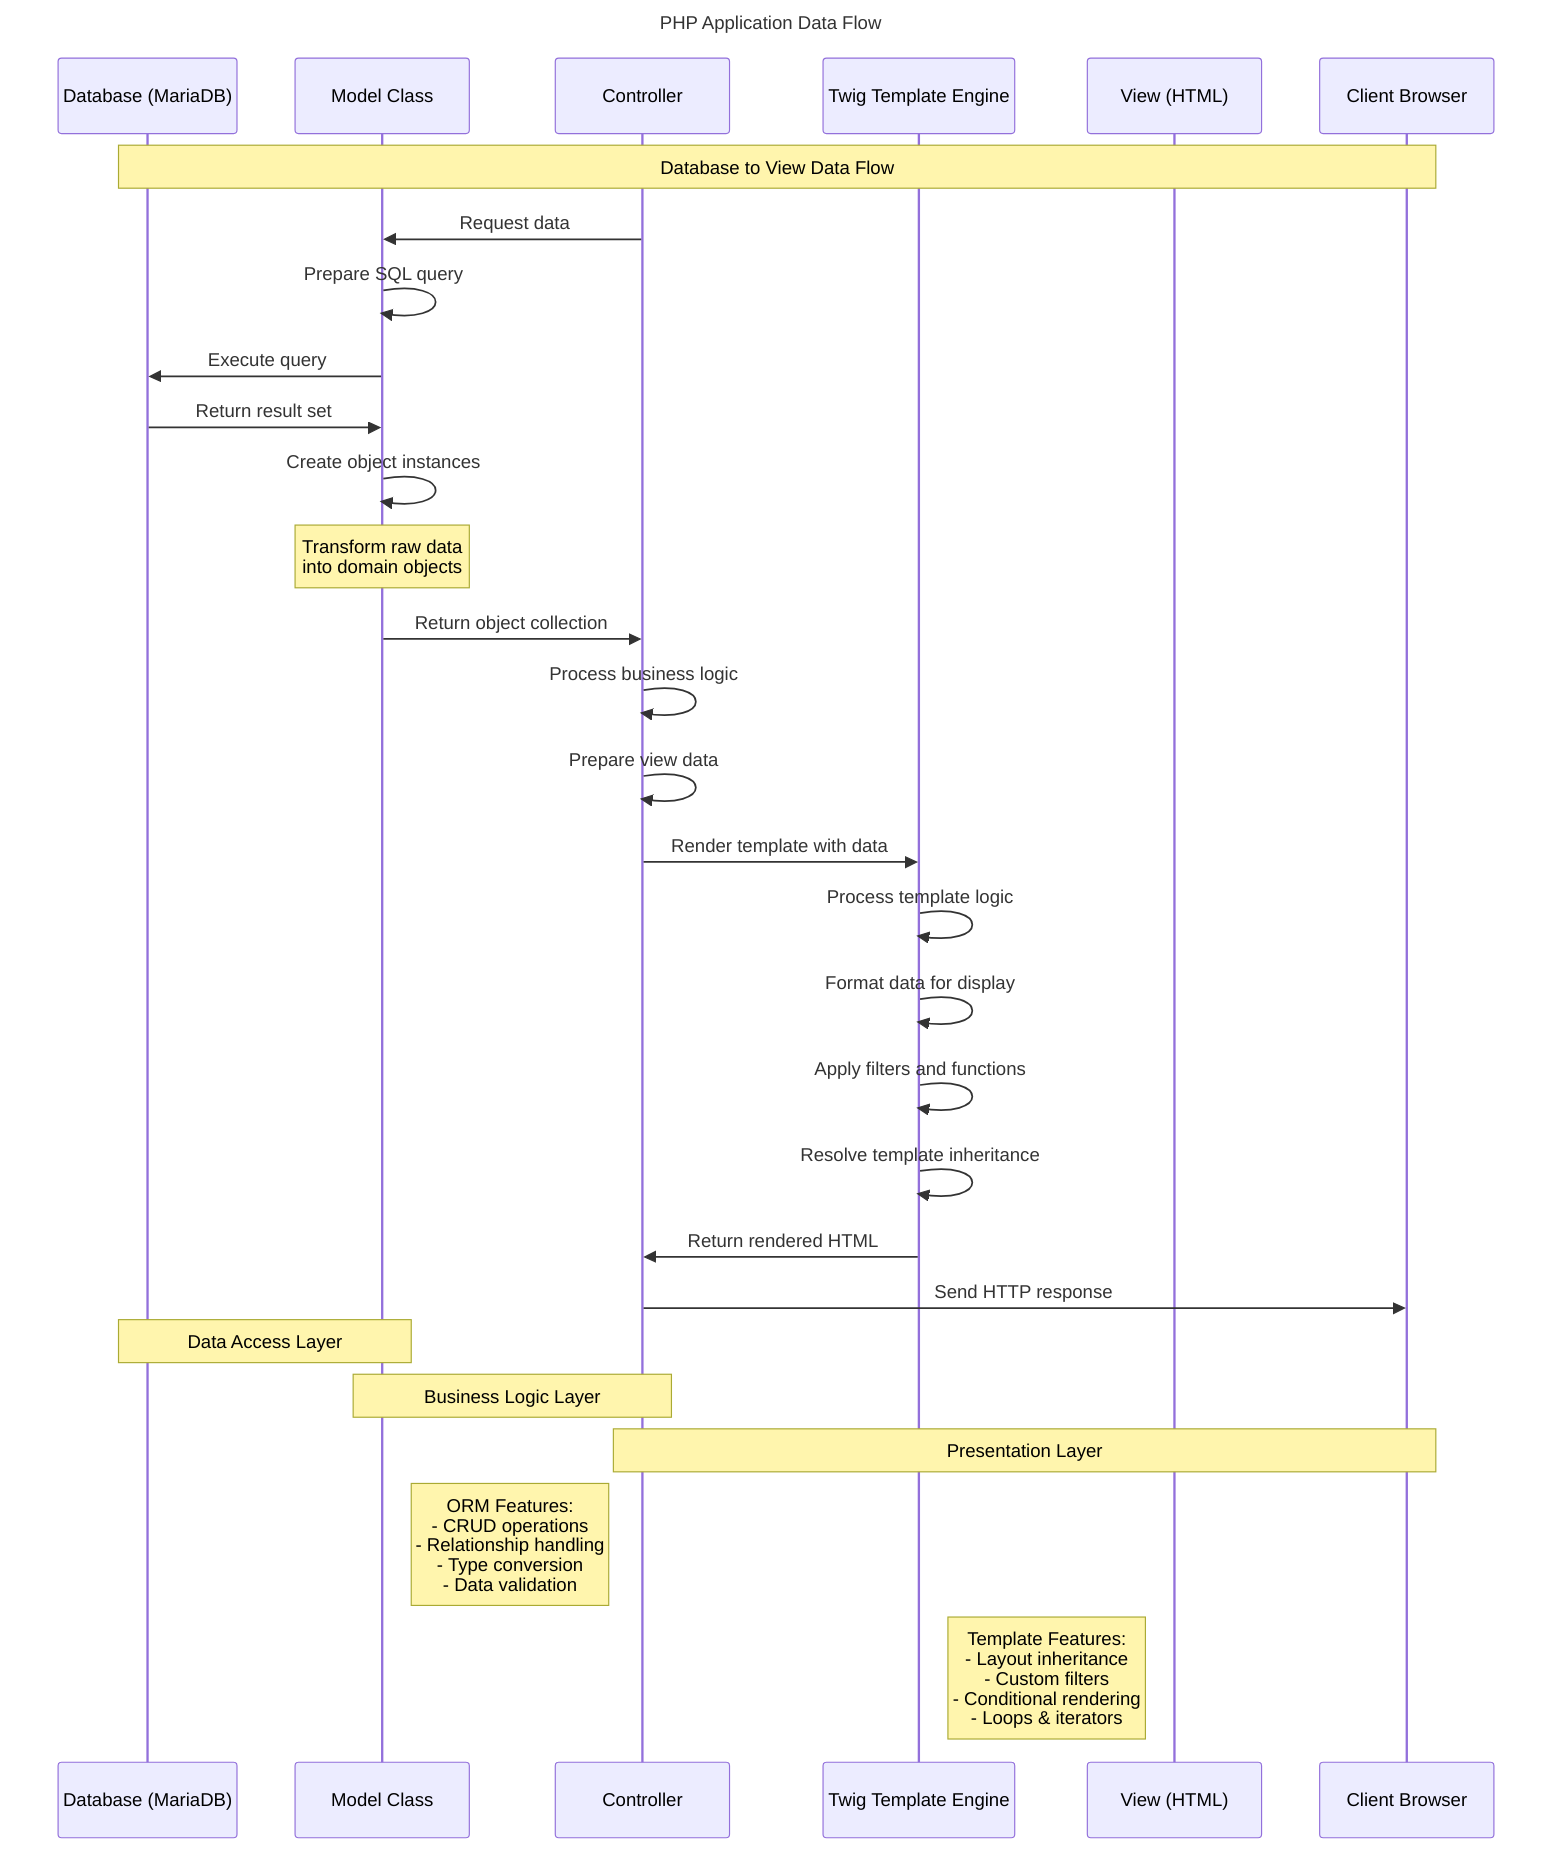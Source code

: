 sequenceDiagram
    title PHP Application Data Flow
    
    participant DB as Database (MariaDB)
    participant Model as Model Class
    participant Controller as Controller
    participant Twig as Twig Template Engine
    participant View as View (HTML)
    participant Client as Client Browser
    
    Note over DB, Client: Database to View Data Flow
    
    Controller->>Model: Request data
    
    Model->>Model: Prepare SQL query
    Model->>DB: Execute query
    DB->>Model: Return result set
    
    Model->>Model: Create object instances
    Note over Model: Transform raw data<br/>into domain objects
    
    Model->>Controller: Return object collection
    
    Controller->>Controller: Process business logic
    Controller->>Controller: Prepare view data
    
    Controller->>Twig: Render template with data
    
    Twig->>Twig: Process template logic
    Twig->>Twig: Format data for display
    Twig->>Twig: Apply filters and functions
    Twig->>Twig: Resolve template inheritance
    
    Twig->>Controller: Return rendered HTML
    
    Controller->>Client: Send HTTP response
    
    Note over DB, Model: Data Access Layer
    Note over Model, Controller: Business Logic Layer
    Note over Controller, Client: Presentation Layer
    
    Note right of Model: ORM Features:<br/>- CRUD operations<br/>- Relationship handling<br/>- Type conversion<br/>- Data validation
    
    Note right of Twig: Template Features:<br/>- Layout inheritance<br/>- Custom filters<br/>- Conditional rendering<br/>- Loops & iterators